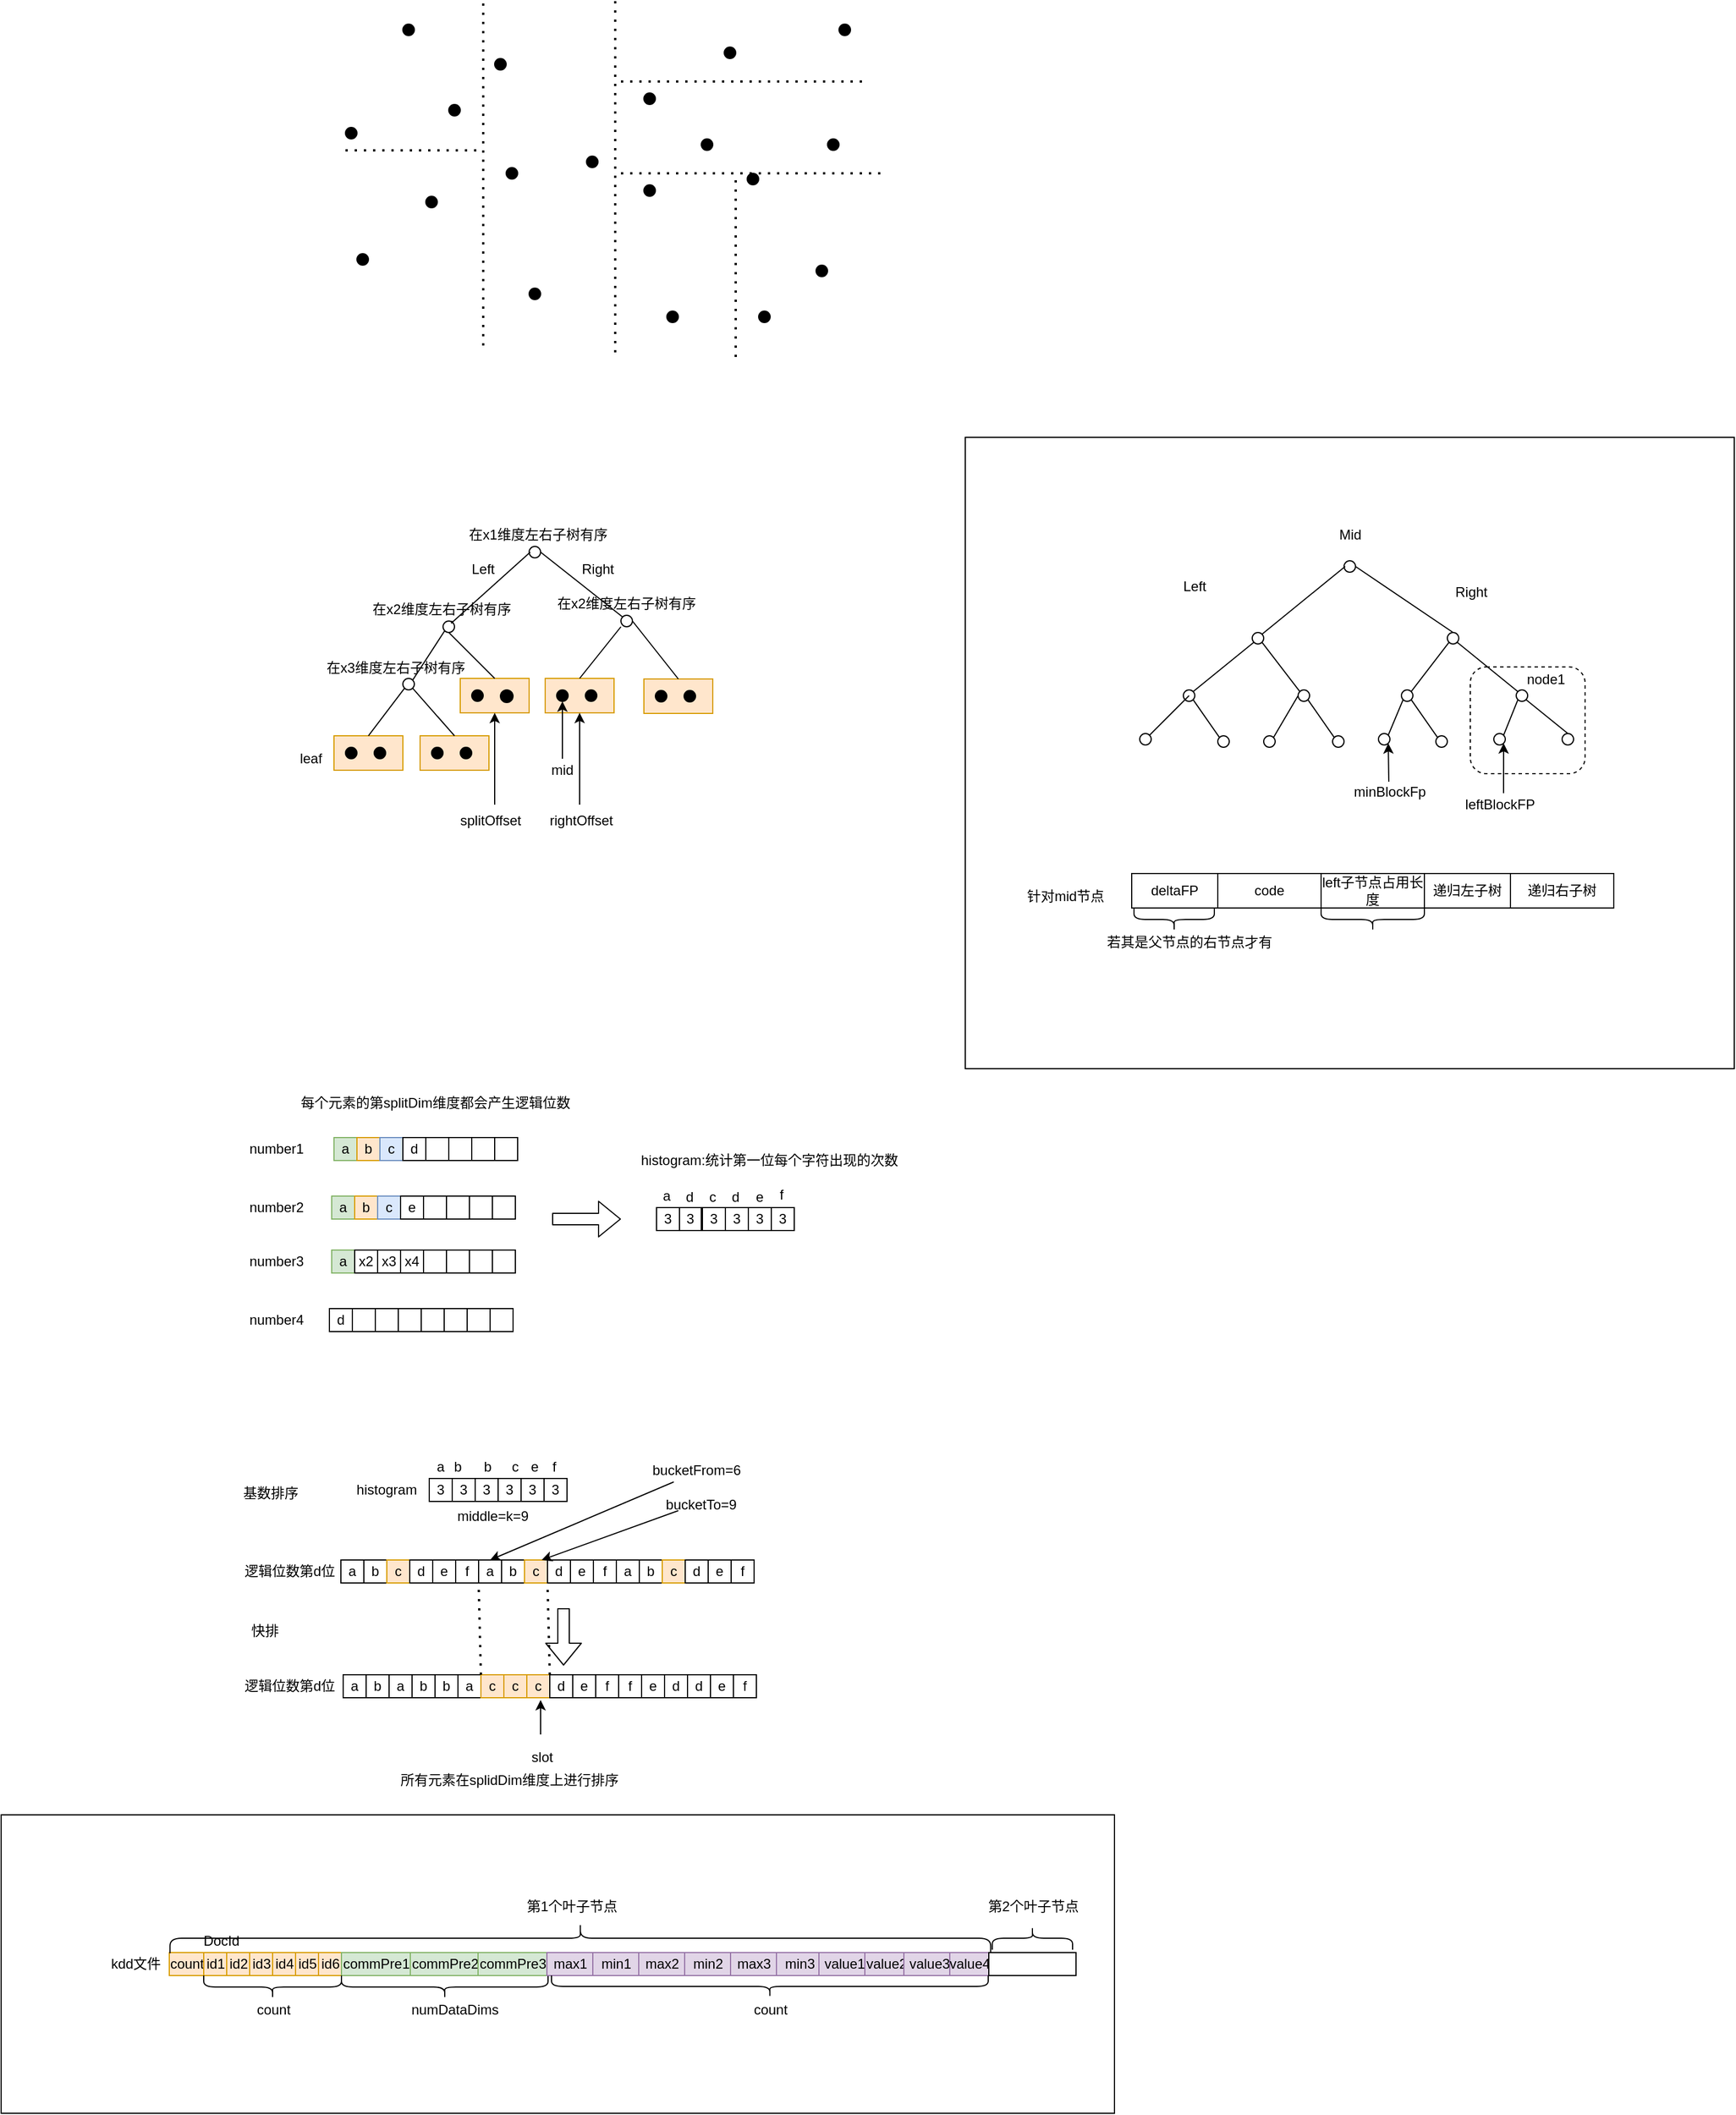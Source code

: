 <mxfile version="13.10.3" type="device"><diagram id="VypohXaedTG1ynFSm6VE" name="Page-1"><mxGraphModel dx="2089" dy="541" grid="1" gridSize="10" guides="1" tooltips="1" connect="1" arrows="1" fold="1" page="1" pageScale="1" pageWidth="827" pageHeight="1169" math="0" shadow="0"><root><mxCell id="0"/><mxCell id="1" parent="0"/><mxCell id="YNtTdeydkdlrLQ33eUzj-1" value="" style="rounded=0;whiteSpace=wrap;html=1;" parent="1" vertex="1"><mxGeometry x="-60" y="1690" width="970" height="260" as="geometry"/></mxCell><mxCell id="Wce-HsMpuWqIC65AMV-a-3" value="" style="rounded=0;whiteSpace=wrap;html=1;" parent="1" vertex="1"><mxGeometry x="780" y="490" width="670" height="550" as="geometry"/></mxCell><mxCell id="pILMn3wtPXAfyrmLzbm4-84" value="" style="rounded=1;whiteSpace=wrap;html=1;strokeColor=#000000;fillColor=#FFFFFF;dashed=1;" parent="1" vertex="1"><mxGeometry x="1220" y="690" width="100" height="93" as="geometry"/></mxCell><mxCell id="PQ_mabj3DYmHOh71k7b3-3" value="" style="ellipse;whiteSpace=wrap;html=1;aspect=fixed;fillColor=#000000;" parent="1" vertex="1"><mxGeometry x="240" y="220" width="10" height="10" as="geometry"/></mxCell><mxCell id="PQ_mabj3DYmHOh71k7b3-5" value="" style="ellipse;whiteSpace=wrap;html=1;aspect=fixed;fillColor=#000000;" parent="1" vertex="1"><mxGeometry x="290" y="130" width="10" height="10" as="geometry"/></mxCell><mxCell id="PQ_mabj3DYmHOh71k7b3-6" value="" style="ellipse;whiteSpace=wrap;html=1;aspect=fixed;fillColor=#000000;" parent="1" vertex="1"><mxGeometry x="310" y="280" width="10" height="10" as="geometry"/></mxCell><mxCell id="PQ_mabj3DYmHOh71k7b3-7" value="" style="ellipse;whiteSpace=wrap;html=1;aspect=fixed;fillColor=#000000;" parent="1" vertex="1"><mxGeometry x="500" y="190" width="10" height="10" as="geometry"/></mxCell><mxCell id="PQ_mabj3DYmHOh71k7b3-8" value="" style="ellipse;whiteSpace=wrap;html=1;aspect=fixed;fillColor=#000000;" parent="1" vertex="1"><mxGeometry x="380" y="255" width="10" height="10" as="geometry"/></mxCell><mxCell id="PQ_mabj3DYmHOh71k7b3-9" value="" style="ellipse;whiteSpace=wrap;html=1;aspect=fixed;fillColor=#000000;" parent="1" vertex="1"><mxGeometry x="400" y="360" width="10" height="10" as="geometry"/></mxCell><mxCell id="PQ_mabj3DYmHOh71k7b3-10" value="" style="ellipse;whiteSpace=wrap;html=1;aspect=fixed;fillColor=#000000;" parent="1" vertex="1"><mxGeometry x="250" y="330" width="10" height="10" as="geometry"/></mxCell><mxCell id="PQ_mabj3DYmHOh71k7b3-11" value="" style="ellipse;whiteSpace=wrap;html=1;aspect=fixed;fillColor=#000000;" parent="1" vertex="1"><mxGeometry x="370" y="160" width="10" height="10" as="geometry"/></mxCell><mxCell id="PQ_mabj3DYmHOh71k7b3-12" value="" style="ellipse;whiteSpace=wrap;html=1;aspect=fixed;fillColor=#000000;" parent="1" vertex="1"><mxGeometry x="500" y="270" width="10" height="10" as="geometry"/></mxCell><mxCell id="PQ_mabj3DYmHOh71k7b3-13" value="" style="ellipse;whiteSpace=wrap;html=1;aspect=fixed;fillColor=#000000;" parent="1" vertex="1"><mxGeometry x="660" y="230" width="10" height="10" as="geometry"/></mxCell><mxCell id="PQ_mabj3DYmHOh71k7b3-14" value="" style="ellipse;whiteSpace=wrap;html=1;aspect=fixed;fillColor=#000000;" parent="1" vertex="1"><mxGeometry x="570" y="150" width="10" height="10" as="geometry"/></mxCell><mxCell id="PQ_mabj3DYmHOh71k7b3-15" value="" style="ellipse;whiteSpace=wrap;html=1;aspect=fixed;fillColor=#000000;" parent="1" vertex="1"><mxGeometry x="670" y="130" width="10" height="10" as="geometry"/></mxCell><mxCell id="PQ_mabj3DYmHOh71k7b3-16" value="" style="ellipse;whiteSpace=wrap;html=1;aspect=fixed;fillColor=#000000;" parent="1" vertex="1"><mxGeometry x="330" y="200" width="10" height="10" as="geometry"/></mxCell><mxCell id="PQ_mabj3DYmHOh71k7b3-17" value="" style="ellipse;whiteSpace=wrap;html=1;aspect=fixed;fillColor=#000000;" parent="1" vertex="1"><mxGeometry x="450" y="245" width="10" height="10" as="geometry"/></mxCell><mxCell id="PQ_mabj3DYmHOh71k7b3-18" value="" style="ellipse;whiteSpace=wrap;html=1;aspect=fixed;fillColor=#000000;" parent="1" vertex="1"><mxGeometry x="550" y="230" width="10" height="10" as="geometry"/></mxCell><mxCell id="PQ_mabj3DYmHOh71k7b3-19" value="" style="ellipse;whiteSpace=wrap;html=1;aspect=fixed;fillColor=#000000;" parent="1" vertex="1"><mxGeometry x="600" y="380" width="10" height="10" as="geometry"/></mxCell><mxCell id="PQ_mabj3DYmHOh71k7b3-20" value="" style="ellipse;whiteSpace=wrap;html=1;aspect=fixed;fillColor=#000000;" parent="1" vertex="1"><mxGeometry x="520" y="380" width="10" height="10" as="geometry"/></mxCell><mxCell id="PQ_mabj3DYmHOh71k7b3-21" value="" style="ellipse;whiteSpace=wrap;html=1;aspect=fixed;fillColor=#000000;" parent="1" vertex="1"><mxGeometry x="650" y="340" width="10" height="10" as="geometry"/></mxCell><mxCell id="PQ_mabj3DYmHOh71k7b3-22" value="" style="ellipse;whiteSpace=wrap;html=1;aspect=fixed;fillColor=#000000;" parent="1" vertex="1"><mxGeometry x="590" y="260" width="10" height="10" as="geometry"/></mxCell><mxCell id="PQ_mabj3DYmHOh71k7b3-23" value="" style="endArrow=none;dashed=1;html=1;dashPattern=1 3;strokeWidth=2;" parent="1" edge="1"><mxGeometry width="50" height="50" relative="1" as="geometry"><mxPoint x="475" y="110" as="sourcePoint"/><mxPoint x="475" y="420" as="targetPoint"/></mxGeometry></mxCell><mxCell id="PQ_mabj3DYmHOh71k7b3-24" value="" style="endArrow=none;dashed=1;html=1;dashPattern=1 3;strokeWidth=2;" parent="1" edge="1"><mxGeometry width="50" height="50" relative="1" as="geometry"><mxPoint x="480" y="260" as="sourcePoint"/><mxPoint x="710" y="260" as="targetPoint"/></mxGeometry></mxCell><mxCell id="PQ_mabj3DYmHOh71k7b3-25" value="" style="endArrow=none;dashed=1;html=1;dashPattern=1 3;strokeWidth=2;" parent="1" edge="1"><mxGeometry width="50" height="50" relative="1" as="geometry"><mxPoint x="360" y="410" as="sourcePoint"/><mxPoint x="360" y="110" as="targetPoint"/></mxGeometry></mxCell><mxCell id="PQ_mabj3DYmHOh71k7b3-26" value="" style="endArrow=none;dashed=1;html=1;dashPattern=1 3;strokeWidth=2;" parent="1" edge="1"><mxGeometry width="50" height="50" relative="1" as="geometry"><mxPoint x="240" y="240" as="sourcePoint"/><mxPoint x="360" y="240" as="targetPoint"/></mxGeometry></mxCell><mxCell id="PQ_mabj3DYmHOh71k7b3-27" value="" style="endArrow=none;dashed=1;html=1;dashPattern=1 3;strokeWidth=2;" parent="1" edge="1"><mxGeometry width="50" height="50" relative="1" as="geometry"><mxPoint x="580" y="420" as="sourcePoint"/><mxPoint x="580" y="260" as="targetPoint"/></mxGeometry></mxCell><mxCell id="PQ_mabj3DYmHOh71k7b3-28" value="" style="endArrow=none;dashed=1;html=1;dashPattern=1 3;strokeWidth=2;" parent="1" edge="1"><mxGeometry width="50" height="50" relative="1" as="geometry"><mxPoint x="480" y="180" as="sourcePoint"/><mxPoint x="690" y="180" as="targetPoint"/></mxGeometry></mxCell><mxCell id="w9L71tYeWY-buXnY_Fdk-3" value="" style="rounded=0;whiteSpace=wrap;html=1;fillColor=#ffe6cc;strokeColor=#d79b00;" parent="1" vertex="1"><mxGeometry x="230" y="750" width="60" height="30" as="geometry"/></mxCell><mxCell id="w9L71tYeWY-buXnY_Fdk-4" value="" style="ellipse;whiteSpace=wrap;html=1;aspect=fixed;fillColor=#000000;" parent="1" vertex="1"><mxGeometry x="265" y="760" width="10" height="10" as="geometry"/></mxCell><mxCell id="w9L71tYeWY-buXnY_Fdk-5" value="" style="ellipse;whiteSpace=wrap;html=1;aspect=fixed;fillColor=#000000;" parent="1" vertex="1"><mxGeometry x="240" y="760" width="10" height="10" as="geometry"/></mxCell><mxCell id="w9L71tYeWY-buXnY_Fdk-9" value="" style="rounded=0;whiteSpace=wrap;html=1;fillColor=#ffe6cc;strokeColor=#d79b00;" parent="1" vertex="1"><mxGeometry x="305" y="750" width="60" height="30" as="geometry"/></mxCell><mxCell id="w9L71tYeWY-buXnY_Fdk-10" value="" style="ellipse;whiteSpace=wrap;html=1;aspect=fixed;fillColor=#000000;" parent="1" vertex="1"><mxGeometry x="340" y="760" width="10" height="10" as="geometry"/></mxCell><mxCell id="w9L71tYeWY-buXnY_Fdk-11" value="" style="ellipse;whiteSpace=wrap;html=1;aspect=fixed;fillColor=#000000;" parent="1" vertex="1"><mxGeometry x="315" y="760" width="10" height="10" as="geometry"/></mxCell><mxCell id="w9L71tYeWY-buXnY_Fdk-12" value="" style="ellipse;whiteSpace=wrap;html=1;aspect=fixed;" parent="1" vertex="1"><mxGeometry x="290" y="700" width="10" height="10" as="geometry"/></mxCell><mxCell id="w9L71tYeWY-buXnY_Fdk-15" value="" style="ellipse;whiteSpace=wrap;html=1;aspect=fixed;" parent="1" vertex="1"><mxGeometry x="325" y="650" width="10" height="10" as="geometry"/></mxCell><mxCell id="w9L71tYeWY-buXnY_Fdk-16" value="" style="ellipse;whiteSpace=wrap;html=1;aspect=fixed;" parent="1" vertex="1"><mxGeometry x="400" y="585" width="10" height="10" as="geometry"/></mxCell><mxCell id="w9L71tYeWY-buXnY_Fdk-17" value="" style="rounded=0;whiteSpace=wrap;html=1;fillColor=#ffe6cc;strokeColor=#d79b00;" parent="1" vertex="1"><mxGeometry x="340" y="700" width="60" height="30" as="geometry"/></mxCell><mxCell id="w9L71tYeWY-buXnY_Fdk-18" value="" style="ellipse;whiteSpace=wrap;html=1;aspect=fixed;fillColor=#000000;" parent="1" vertex="1"><mxGeometry x="375" y="710" width="11" height="11" as="geometry"/></mxCell><mxCell id="w9L71tYeWY-buXnY_Fdk-19" value="" style="ellipse;whiteSpace=wrap;html=1;aspect=fixed;fillColor=#000000;" parent="1" vertex="1"><mxGeometry x="350" y="710" width="10" height="10" as="geometry"/></mxCell><mxCell id="w9L71tYeWY-buXnY_Fdk-20" value="" style="endArrow=none;html=1;exitX=0.5;exitY=0;exitDx=0;exitDy=0;entryX=0;entryY=1;entryDx=0;entryDy=0;" parent="1" source="w9L71tYeWY-buXnY_Fdk-3" target="w9L71tYeWY-buXnY_Fdk-12" edge="1"><mxGeometry width="50" height="50" relative="1" as="geometry"><mxPoint x="320" y="610" as="sourcePoint"/><mxPoint x="370" y="560" as="targetPoint"/></mxGeometry></mxCell><mxCell id="w9L71tYeWY-buXnY_Fdk-21" value="" style="endArrow=none;html=1;entryX=1;entryY=1;entryDx=0;entryDy=0;exitX=0.5;exitY=0;exitDx=0;exitDy=0;" parent="1" source="w9L71tYeWY-buXnY_Fdk-9" target="w9L71tYeWY-buXnY_Fdk-12" edge="1"><mxGeometry width="50" height="50" relative="1" as="geometry"><mxPoint x="330" y="740" as="sourcePoint"/><mxPoint x="240" y="570" as="targetPoint"/></mxGeometry></mxCell><mxCell id="w9L71tYeWY-buXnY_Fdk-22" value="" style="endArrow=none;html=1;exitX=1;exitY=0;exitDx=0;exitDy=0;entryX=0;entryY=1;entryDx=0;entryDy=0;" parent="1" source="w9L71tYeWY-buXnY_Fdk-12" target="w9L71tYeWY-buXnY_Fdk-15" edge="1"><mxGeometry width="50" height="50" relative="1" as="geometry"><mxPoint x="330" y="620" as="sourcePoint"/><mxPoint x="380" y="570" as="targetPoint"/></mxGeometry></mxCell><mxCell id="w9L71tYeWY-buXnY_Fdk-23" value="" style="endArrow=none;html=1;exitX=0.561;exitY=1.1;exitDx=0;exitDy=0;exitPerimeter=0;" parent="1" source="t1svm3WqZJ0FaSTMVvFp-180" edge="1"><mxGeometry width="50" height="50" relative="1" as="geometry"><mxPoint x="480" y="720" as="sourcePoint"/><mxPoint x="401" y="590" as="targetPoint"/></mxGeometry></mxCell><mxCell id="w9L71tYeWY-buXnY_Fdk-24" value="" style="endArrow=none;html=1;exitX=0.5;exitY=0;exitDx=0;exitDy=0;entryX=0.5;entryY=1;entryDx=0;entryDy=0;" parent="1" source="w9L71tYeWY-buXnY_Fdk-17" target="w9L71tYeWY-buXnY_Fdk-15" edge="1"><mxGeometry width="50" height="50" relative="1" as="geometry"><mxPoint x="510" y="710" as="sourcePoint"/><mxPoint x="560" y="660" as="targetPoint"/></mxGeometry></mxCell><mxCell id="w9L71tYeWY-buXnY_Fdk-25" value="" style="endArrow=classic;html=1;entryX=0.5;entryY=1;entryDx=0;entryDy=0;" parent="1" target="t1svm3WqZJ0FaSTMVvFp-6" edge="1"><mxGeometry width="50" height="50" relative="1" as="geometry"><mxPoint x="429" y="770" as="sourcePoint"/><mxPoint x="406" y="770" as="targetPoint"/></mxGeometry></mxCell><mxCell id="w9L71tYeWY-buXnY_Fdk-26" value="mid" style="text;html=1;strokeColor=none;fillColor=none;align=center;verticalAlign=middle;whiteSpace=wrap;rounded=0;" parent="1" vertex="1"><mxGeometry x="409" y="770" width="40" height="20" as="geometry"/></mxCell><mxCell id="w9L71tYeWY-buXnY_Fdk-27" value="Left" style="text;html=1;strokeColor=none;fillColor=none;align=center;verticalAlign=middle;whiteSpace=wrap;rounded=0;" parent="1" vertex="1"><mxGeometry x="340" y="595" width="40" height="20" as="geometry"/></mxCell><mxCell id="w9L71tYeWY-buXnY_Fdk-28" value="Right" style="text;html=1;strokeColor=none;fillColor=none;align=center;verticalAlign=middle;whiteSpace=wrap;rounded=0;" parent="1" vertex="1"><mxGeometry x="440" y="595" width="40" height="20" as="geometry"/></mxCell><mxCell id="w9L71tYeWY-buXnY_Fdk-29" value="leaf" style="text;html=1;strokeColor=none;fillColor=none;align=center;verticalAlign=middle;whiteSpace=wrap;rounded=0;" parent="1" vertex="1"><mxGeometry x="190" y="760" width="40" height="20" as="geometry"/></mxCell><mxCell id="t1svm3WqZJ0FaSTMVvFp-3" value="" style="ellipse;whiteSpace=wrap;html=1;aspect=fixed;" parent="1" vertex="1"><mxGeometry x="480" y="645" width="10" height="10" as="geometry"/></mxCell><mxCell id="t1svm3WqZJ0FaSTMVvFp-4" value="" style="rounded=0;whiteSpace=wrap;html=1;fillColor=#ffe6cc;strokeColor=#d79b00;" parent="1" vertex="1"><mxGeometry x="414" y="700" width="60" height="30" as="geometry"/></mxCell><mxCell id="t1svm3WqZJ0FaSTMVvFp-5" value="" style="ellipse;whiteSpace=wrap;html=1;aspect=fixed;fillColor=#000000;" parent="1" vertex="1"><mxGeometry x="449" y="710" width="10" height="10" as="geometry"/></mxCell><mxCell id="t1svm3WqZJ0FaSTMVvFp-6" value="" style="ellipse;whiteSpace=wrap;html=1;aspect=fixed;fillColor=#000000;" parent="1" vertex="1"><mxGeometry x="424" y="710" width="10" height="10" as="geometry"/></mxCell><mxCell id="t1svm3WqZJ0FaSTMVvFp-7" value="" style="rounded=0;whiteSpace=wrap;html=1;fillColor=#ffe6cc;strokeColor=#d79b00;" parent="1" vertex="1"><mxGeometry x="500" y="700.5" width="60" height="30" as="geometry"/></mxCell><mxCell id="t1svm3WqZJ0FaSTMVvFp-8" value="" style="ellipse;whiteSpace=wrap;html=1;aspect=fixed;fillColor=#000000;" parent="1" vertex="1"><mxGeometry x="535" y="710.5" width="10" height="10" as="geometry"/></mxCell><mxCell id="t1svm3WqZJ0FaSTMVvFp-9" value="" style="ellipse;whiteSpace=wrap;html=1;aspect=fixed;fillColor=#000000;" parent="1" vertex="1"><mxGeometry x="510" y="710.5" width="10" height="10" as="geometry"/></mxCell><mxCell id="t1svm3WqZJ0FaSTMVvFp-10" value="" style="endArrow=none;html=1;exitX=0;exitY=0;exitDx=0;exitDy=0;" parent="1" source="t1svm3WqZJ0FaSTMVvFp-3" edge="1"><mxGeometry width="50" height="50" relative="1" as="geometry"><mxPoint x="343.536" y="661.464" as="sourcePoint"/><mxPoint x="410" y="590" as="targetPoint"/></mxGeometry></mxCell><mxCell id="t1svm3WqZJ0FaSTMVvFp-11" value="" style="endArrow=none;html=1;exitX=0.5;exitY=0;exitDx=0;exitDy=0;" parent="1" source="t1svm3WqZJ0FaSTMVvFp-4" edge="1"><mxGeometry width="50" height="50" relative="1" as="geometry"><mxPoint x="450" y="690" as="sourcePoint"/><mxPoint x="480" y="655" as="targetPoint"/></mxGeometry></mxCell><mxCell id="t1svm3WqZJ0FaSTMVvFp-13" value="" style="endArrow=none;html=1;exitX=0.5;exitY=0;exitDx=0;exitDy=0;entryX=1;entryY=0.5;entryDx=0;entryDy=0;" parent="1" source="t1svm3WqZJ0FaSTMVvFp-7" target="t1svm3WqZJ0FaSTMVvFp-3" edge="1"><mxGeometry width="50" height="50" relative="1" as="geometry"><mxPoint x="454" y="710" as="sourcePoint"/><mxPoint x="490" y="665" as="targetPoint"/></mxGeometry></mxCell><mxCell id="t1svm3WqZJ0FaSTMVvFp-19" value="a" style="rounded=0;whiteSpace=wrap;html=1;fillColor=#d5e8d4;strokeColor=#82b366;" parent="1" vertex="1"><mxGeometry x="230" y="1100" width="20" height="20" as="geometry"/></mxCell><mxCell id="t1svm3WqZJ0FaSTMVvFp-20" value="b" style="rounded=0;whiteSpace=wrap;html=1;fillColor=#ffe6cc;strokeColor=#d79b00;" parent="1" vertex="1"><mxGeometry x="250" y="1100" width="20" height="20" as="geometry"/></mxCell><mxCell id="t1svm3WqZJ0FaSTMVvFp-21" value="c" style="rounded=0;whiteSpace=wrap;html=1;fillColor=#dae8fc;strokeColor=#6c8ebf;" parent="1" vertex="1"><mxGeometry x="270" y="1100" width="20" height="20" as="geometry"/></mxCell><mxCell id="t1svm3WqZJ0FaSTMVvFp-22" value="" style="rounded=0;whiteSpace=wrap;html=1;" parent="1" vertex="1"><mxGeometry x="310" y="1100" width="20" height="20" as="geometry"/></mxCell><mxCell id="t1svm3WqZJ0FaSTMVvFp-23" value="d" style="rounded=0;whiteSpace=wrap;html=1;" parent="1" vertex="1"><mxGeometry x="290" y="1100" width="20" height="20" as="geometry"/></mxCell><mxCell id="t1svm3WqZJ0FaSTMVvFp-25" value="" style="rounded=0;whiteSpace=wrap;html=1;" parent="1" vertex="1"><mxGeometry x="330" y="1100" width="20" height="20" as="geometry"/></mxCell><mxCell id="t1svm3WqZJ0FaSTMVvFp-26" value="" style="rounded=0;whiteSpace=wrap;html=1;" parent="1" vertex="1"><mxGeometry x="350" y="1100" width="20" height="20" as="geometry"/></mxCell><mxCell id="t1svm3WqZJ0FaSTMVvFp-27" value="" style="rounded=0;whiteSpace=wrap;html=1;" parent="1" vertex="1"><mxGeometry x="370" y="1100" width="20" height="20" as="geometry"/></mxCell><mxCell id="t1svm3WqZJ0FaSTMVvFp-36" value="a" style="rounded=0;whiteSpace=wrap;html=1;fillColor=#d5e8d4;strokeColor=#82b366;" parent="1" vertex="1"><mxGeometry x="228" y="1151" width="20" height="20" as="geometry"/></mxCell><mxCell id="t1svm3WqZJ0FaSTMVvFp-37" value="b" style="rounded=0;whiteSpace=wrap;html=1;fillColor=#ffe6cc;strokeColor=#d79b00;" parent="1" vertex="1"><mxGeometry x="248" y="1151" width="20" height="20" as="geometry"/></mxCell><mxCell id="t1svm3WqZJ0FaSTMVvFp-38" value="c" style="rounded=0;whiteSpace=wrap;html=1;fillColor=#dae8fc;strokeColor=#6c8ebf;" parent="1" vertex="1"><mxGeometry x="268" y="1151" width="20" height="20" as="geometry"/></mxCell><mxCell id="t1svm3WqZJ0FaSTMVvFp-39" value="" style="rounded=0;whiteSpace=wrap;html=1;" parent="1" vertex="1"><mxGeometry x="308" y="1151" width="20" height="20" as="geometry"/></mxCell><mxCell id="t1svm3WqZJ0FaSTMVvFp-40" value="e" style="rounded=0;whiteSpace=wrap;html=1;" parent="1" vertex="1"><mxGeometry x="288" y="1151" width="20" height="20" as="geometry"/></mxCell><mxCell id="t1svm3WqZJ0FaSTMVvFp-41" value="" style="rounded=0;whiteSpace=wrap;html=1;" parent="1" vertex="1"><mxGeometry x="328" y="1151" width="20" height="20" as="geometry"/></mxCell><mxCell id="t1svm3WqZJ0FaSTMVvFp-42" value="" style="rounded=0;whiteSpace=wrap;html=1;" parent="1" vertex="1"><mxGeometry x="348" y="1151" width="20" height="20" as="geometry"/></mxCell><mxCell id="t1svm3WqZJ0FaSTMVvFp-43" value="" style="rounded=0;whiteSpace=wrap;html=1;" parent="1" vertex="1"><mxGeometry x="368" y="1151" width="20" height="20" as="geometry"/></mxCell><mxCell id="t1svm3WqZJ0FaSTMVvFp-44" value="a" style="rounded=0;whiteSpace=wrap;html=1;fillColor=#d5e8d4;strokeColor=#82b366;" parent="1" vertex="1"><mxGeometry x="228" y="1198" width="20" height="20" as="geometry"/></mxCell><mxCell id="t1svm3WqZJ0FaSTMVvFp-45" value="x2" style="rounded=0;whiteSpace=wrap;html=1;" parent="1" vertex="1"><mxGeometry x="248" y="1198" width="20" height="20" as="geometry"/></mxCell><mxCell id="t1svm3WqZJ0FaSTMVvFp-46" value="x3" style="rounded=0;whiteSpace=wrap;html=1;" parent="1" vertex="1"><mxGeometry x="268" y="1198" width="20" height="20" as="geometry"/></mxCell><mxCell id="t1svm3WqZJ0FaSTMVvFp-47" value="" style="rounded=0;whiteSpace=wrap;html=1;" parent="1" vertex="1"><mxGeometry x="308" y="1198" width="20" height="20" as="geometry"/></mxCell><mxCell id="t1svm3WqZJ0FaSTMVvFp-48" value="x4" style="rounded=0;whiteSpace=wrap;html=1;" parent="1" vertex="1"><mxGeometry x="288" y="1198" width="20" height="20" as="geometry"/></mxCell><mxCell id="t1svm3WqZJ0FaSTMVvFp-49" value="" style="rounded=0;whiteSpace=wrap;html=1;" parent="1" vertex="1"><mxGeometry x="328" y="1198" width="20" height="20" as="geometry"/></mxCell><mxCell id="t1svm3WqZJ0FaSTMVvFp-50" value="" style="rounded=0;whiteSpace=wrap;html=1;" parent="1" vertex="1"><mxGeometry x="348" y="1198" width="20" height="20" as="geometry"/></mxCell><mxCell id="t1svm3WqZJ0FaSTMVvFp-51" value="" style="rounded=0;whiteSpace=wrap;html=1;" parent="1" vertex="1"><mxGeometry x="368" y="1198" width="20" height="20" as="geometry"/></mxCell><mxCell id="t1svm3WqZJ0FaSTMVvFp-52" value="d" style="rounded=0;whiteSpace=wrap;html=1;" parent="1" vertex="1"><mxGeometry x="226" y="1249" width="20" height="20" as="geometry"/></mxCell><mxCell id="t1svm3WqZJ0FaSTMVvFp-53" value="" style="rounded=0;whiteSpace=wrap;html=1;" parent="1" vertex="1"><mxGeometry x="246" y="1249" width="20" height="20" as="geometry"/></mxCell><mxCell id="t1svm3WqZJ0FaSTMVvFp-54" value="" style="rounded=0;whiteSpace=wrap;html=1;" parent="1" vertex="1"><mxGeometry x="266" y="1249" width="20" height="20" as="geometry"/></mxCell><mxCell id="t1svm3WqZJ0FaSTMVvFp-55" value="" style="rounded=0;whiteSpace=wrap;html=1;" parent="1" vertex="1"><mxGeometry x="306" y="1249" width="20" height="20" as="geometry"/></mxCell><mxCell id="t1svm3WqZJ0FaSTMVvFp-56" value="" style="rounded=0;whiteSpace=wrap;html=1;" parent="1" vertex="1"><mxGeometry x="286" y="1249" width="20" height="20" as="geometry"/></mxCell><mxCell id="t1svm3WqZJ0FaSTMVvFp-57" value="" style="rounded=0;whiteSpace=wrap;html=1;" parent="1" vertex="1"><mxGeometry x="326" y="1249" width="20" height="20" as="geometry"/></mxCell><mxCell id="t1svm3WqZJ0FaSTMVvFp-58" value="" style="rounded=0;whiteSpace=wrap;html=1;" parent="1" vertex="1"><mxGeometry x="346" y="1249" width="20" height="20" as="geometry"/></mxCell><mxCell id="t1svm3WqZJ0FaSTMVvFp-59" value="" style="rounded=0;whiteSpace=wrap;html=1;" parent="1" vertex="1"><mxGeometry x="366" y="1249" width="20" height="20" as="geometry"/></mxCell><mxCell id="t1svm3WqZJ0FaSTMVvFp-60" value="number1" style="text;html=1;strokeColor=none;fillColor=none;align=center;verticalAlign=middle;whiteSpace=wrap;rounded=0;" parent="1" vertex="1"><mxGeometry x="160" y="1100" width="40" height="20" as="geometry"/></mxCell><mxCell id="t1svm3WqZJ0FaSTMVvFp-61" value="每个元素的第splitDim维度都会产生逻辑位数" style="text;html=1;align=center;verticalAlign=middle;resizable=0;points=[];autosize=1;" parent="1" vertex="1"><mxGeometry x="193" y="1060" width="250" height="20" as="geometry"/></mxCell><mxCell id="t1svm3WqZJ0FaSTMVvFp-62" value="number2" style="text;html=1;strokeColor=none;fillColor=none;align=center;verticalAlign=middle;whiteSpace=wrap;rounded=0;" parent="1" vertex="1"><mxGeometry x="160" y="1151" width="40" height="20" as="geometry"/></mxCell><mxCell id="t1svm3WqZJ0FaSTMVvFp-63" value="number3" style="text;html=1;strokeColor=none;fillColor=none;align=center;verticalAlign=middle;whiteSpace=wrap;rounded=0;" parent="1" vertex="1"><mxGeometry x="160" y="1198" width="40" height="20" as="geometry"/></mxCell><mxCell id="t1svm3WqZJ0FaSTMVvFp-64" value="number4" style="text;html=1;strokeColor=none;fillColor=none;align=center;verticalAlign=middle;whiteSpace=wrap;rounded=0;" parent="1" vertex="1"><mxGeometry x="160" y="1249" width="40" height="20" as="geometry"/></mxCell><mxCell id="t1svm3WqZJ0FaSTMVvFp-68" value="" style="shape=flexArrow;endArrow=classic;html=1;" parent="1" edge="1"><mxGeometry width="50" height="50" relative="1" as="geometry"><mxPoint x="420" y="1171" as="sourcePoint"/><mxPoint x="480" y="1171" as="targetPoint"/></mxGeometry></mxCell><mxCell id="t1svm3WqZJ0FaSTMVvFp-77" value="3" style="rounded=0;whiteSpace=wrap;html=1;" parent="1" vertex="1"><mxGeometry x="511" y="1161" width="20" height="20" as="geometry"/></mxCell><mxCell id="t1svm3WqZJ0FaSTMVvFp-78" value="3" style="rounded=0;whiteSpace=wrap;html=1;" parent="1" vertex="1"><mxGeometry x="531" y="1161" width="19" height="20" as="geometry"/></mxCell><mxCell id="t1svm3WqZJ0FaSTMVvFp-79" value="3" style="rounded=0;whiteSpace=wrap;html=1;" parent="1" vertex="1"><mxGeometry x="551" y="1161" width="20" height="20" as="geometry"/></mxCell><mxCell id="t1svm3WqZJ0FaSTMVvFp-80" value="3" style="rounded=0;whiteSpace=wrap;html=1;" parent="1" vertex="1"><mxGeometry x="591" y="1161" width="20" height="20" as="geometry"/></mxCell><mxCell id="t1svm3WqZJ0FaSTMVvFp-81" value="3" style="rounded=0;whiteSpace=wrap;html=1;" parent="1" vertex="1"><mxGeometry x="571" y="1161" width="20" height="20" as="geometry"/></mxCell><mxCell id="t1svm3WqZJ0FaSTMVvFp-82" value="3" style="rounded=0;whiteSpace=wrap;html=1;" parent="1" vertex="1"><mxGeometry x="611" y="1161" width="20" height="20" as="geometry"/></mxCell><mxCell id="t1svm3WqZJ0FaSTMVvFp-91" value="histogram:统计第一位每个字符出现的次数" style="text;html=1;strokeColor=none;fillColor=none;align=center;verticalAlign=middle;whiteSpace=wrap;rounded=0;" parent="1" vertex="1"><mxGeometry x="490" y="1110" width="239" height="20" as="geometry"/></mxCell><mxCell id="t1svm3WqZJ0FaSTMVvFp-92" value="a" style="text;html=1;strokeColor=none;fillColor=none;align=center;verticalAlign=middle;whiteSpace=wrap;rounded=0;" parent="1" vertex="1"><mxGeometry x="500" y="1141" width="40" height="20" as="geometry"/></mxCell><mxCell id="t1svm3WqZJ0FaSTMVvFp-94" value="d" style="text;html=1;strokeColor=none;fillColor=none;align=center;verticalAlign=middle;whiteSpace=wrap;rounded=0;" parent="1" vertex="1"><mxGeometry x="520" y="1142" width="40" height="20" as="geometry"/></mxCell><mxCell id="t1svm3WqZJ0FaSTMVvFp-95" value="c" style="text;html=1;strokeColor=none;fillColor=none;align=center;verticalAlign=middle;whiteSpace=wrap;rounded=0;" parent="1" vertex="1"><mxGeometry x="540" y="1142" width="40" height="20" as="geometry"/></mxCell><mxCell id="t1svm3WqZJ0FaSTMVvFp-96" value="d" style="text;html=1;strokeColor=none;fillColor=none;align=center;verticalAlign=middle;whiteSpace=wrap;rounded=0;" parent="1" vertex="1"><mxGeometry x="560" y="1142" width="40" height="20" as="geometry"/></mxCell><mxCell id="t1svm3WqZJ0FaSTMVvFp-97" value="e" style="text;html=1;strokeColor=none;fillColor=none;align=center;verticalAlign=middle;whiteSpace=wrap;rounded=0;" parent="1" vertex="1"><mxGeometry x="581" y="1142" width="40" height="20" as="geometry"/></mxCell><mxCell id="t1svm3WqZJ0FaSTMVvFp-98" value="f" style="text;html=1;strokeColor=none;fillColor=none;align=center;verticalAlign=middle;whiteSpace=wrap;rounded=0;" parent="1" vertex="1"><mxGeometry x="600" y="1140" width="40" height="20" as="geometry"/></mxCell><mxCell id="t1svm3WqZJ0FaSTMVvFp-105" value="a" style="rounded=0;whiteSpace=wrap;html=1;" parent="1" vertex="1"><mxGeometry x="236" y="1468" width="20" height="20" as="geometry"/></mxCell><mxCell id="t1svm3WqZJ0FaSTMVvFp-106" value="b" style="rounded=0;whiteSpace=wrap;html=1;" parent="1" vertex="1"><mxGeometry x="256" y="1468" width="20" height="20" as="geometry"/></mxCell><mxCell id="t1svm3WqZJ0FaSTMVvFp-107" value="c" style="rounded=0;whiteSpace=wrap;html=1;fillColor=#ffe6cc;strokeColor=#d79b00;" parent="1" vertex="1"><mxGeometry x="276" y="1468" width="20" height="20" as="geometry"/></mxCell><mxCell id="t1svm3WqZJ0FaSTMVvFp-108" value="e" style="rounded=0;whiteSpace=wrap;html=1;" parent="1" vertex="1"><mxGeometry x="316" y="1468" width="20" height="20" as="geometry"/></mxCell><mxCell id="t1svm3WqZJ0FaSTMVvFp-109" value="d" style="rounded=0;whiteSpace=wrap;html=1;" parent="1" vertex="1"><mxGeometry x="296" y="1468" width="20" height="20" as="geometry"/></mxCell><mxCell id="t1svm3WqZJ0FaSTMVvFp-110" value="f" style="rounded=0;whiteSpace=wrap;html=1;" parent="1" vertex="1"><mxGeometry x="336" y="1468" width="20" height="20" as="geometry"/></mxCell><mxCell id="t1svm3WqZJ0FaSTMVvFp-111" value="a" style="rounded=0;whiteSpace=wrap;html=1;" parent="1" vertex="1"><mxGeometry x="356" y="1468" width="20" height="20" as="geometry"/></mxCell><mxCell id="t1svm3WqZJ0FaSTMVvFp-112" value="b" style="rounded=0;whiteSpace=wrap;html=1;" parent="1" vertex="1"><mxGeometry x="376" y="1468" width="20" height="20" as="geometry"/></mxCell><mxCell id="t1svm3WqZJ0FaSTMVvFp-113" value="c" style="rounded=0;whiteSpace=wrap;html=1;fillColor=#ffe6cc;strokeColor=#d79b00;" parent="1" vertex="1"><mxGeometry x="396" y="1468" width="20" height="20" as="geometry"/></mxCell><mxCell id="t1svm3WqZJ0FaSTMVvFp-118" value="d" style="rounded=0;whiteSpace=wrap;html=1;" parent="1" vertex="1"><mxGeometry x="416" y="1468" width="20" height="20" as="geometry"/></mxCell><mxCell id="t1svm3WqZJ0FaSTMVvFp-119" value="e" style="rounded=0;whiteSpace=wrap;html=1;" parent="1" vertex="1"><mxGeometry x="436" y="1468" width="20" height="20" as="geometry"/></mxCell><mxCell id="t1svm3WqZJ0FaSTMVvFp-120" value="f" style="rounded=0;whiteSpace=wrap;html=1;" parent="1" vertex="1"><mxGeometry x="456" y="1468" width="20" height="20" as="geometry"/></mxCell><mxCell id="t1svm3WqZJ0FaSTMVvFp-121" value="b" style="rounded=0;whiteSpace=wrap;html=1;" parent="1" vertex="1"><mxGeometry x="496" y="1468" width="20" height="20" as="geometry"/></mxCell><mxCell id="t1svm3WqZJ0FaSTMVvFp-122" value="a" style="rounded=0;whiteSpace=wrap;html=1;" parent="1" vertex="1"><mxGeometry x="476" y="1468" width="20" height="20" as="geometry"/></mxCell><mxCell id="t1svm3WqZJ0FaSTMVvFp-123" value="c" style="rounded=0;whiteSpace=wrap;html=1;fillColor=#ffe6cc;strokeColor=#d79b00;" parent="1" vertex="1"><mxGeometry x="516" y="1468" width="20" height="20" as="geometry"/></mxCell><mxCell id="t1svm3WqZJ0FaSTMVvFp-124" value="d" style="rounded=0;whiteSpace=wrap;html=1;" parent="1" vertex="1"><mxGeometry x="536" y="1468" width="20" height="20" as="geometry"/></mxCell><mxCell id="t1svm3WqZJ0FaSTMVvFp-125" value="e" style="rounded=0;whiteSpace=wrap;html=1;" parent="1" vertex="1"><mxGeometry x="556" y="1468" width="20" height="20" as="geometry"/></mxCell><mxCell id="t1svm3WqZJ0FaSTMVvFp-126" value="f" style="rounded=0;whiteSpace=wrap;html=1;" parent="1" vertex="1"><mxGeometry x="576" y="1468" width="20" height="20" as="geometry"/></mxCell><mxCell id="t1svm3WqZJ0FaSTMVvFp-127" value="3" style="rounded=0;whiteSpace=wrap;html=1;" parent="1" vertex="1"><mxGeometry x="313" y="1397" width="20" height="20" as="geometry"/></mxCell><mxCell id="t1svm3WqZJ0FaSTMVvFp-128" value="3" style="rounded=0;whiteSpace=wrap;html=1;" parent="1" vertex="1"><mxGeometry x="333" y="1397" width="20" height="20" as="geometry"/></mxCell><mxCell id="t1svm3WqZJ0FaSTMVvFp-129" value="3" style="rounded=0;whiteSpace=wrap;html=1;" parent="1" vertex="1"><mxGeometry x="353" y="1397" width="20" height="20" as="geometry"/></mxCell><mxCell id="t1svm3WqZJ0FaSTMVvFp-130" value="3" style="rounded=0;whiteSpace=wrap;html=1;" parent="1" vertex="1"><mxGeometry x="393" y="1397" width="20" height="20" as="geometry"/></mxCell><mxCell id="t1svm3WqZJ0FaSTMVvFp-131" value="3" style="rounded=0;whiteSpace=wrap;html=1;" parent="1" vertex="1"><mxGeometry x="373" y="1397" width="20" height="20" as="geometry"/></mxCell><mxCell id="t1svm3WqZJ0FaSTMVvFp-132" value="3" style="rounded=0;whiteSpace=wrap;html=1;" parent="1" vertex="1"><mxGeometry x="413" y="1397" width="20" height="20" as="geometry"/></mxCell><mxCell id="t1svm3WqZJ0FaSTMVvFp-133" value="a" style="text;html=1;strokeColor=none;fillColor=none;align=center;verticalAlign=middle;whiteSpace=wrap;rounded=0;" parent="1" vertex="1"><mxGeometry x="303" y="1377" width="40" height="20" as="geometry"/></mxCell><mxCell id="t1svm3WqZJ0FaSTMVvFp-134" value="b" style="text;html=1;strokeColor=none;fillColor=none;align=center;verticalAlign=middle;whiteSpace=wrap;rounded=0;" parent="1" vertex="1"><mxGeometry x="318" y="1377" width="40" height="20" as="geometry"/></mxCell><mxCell id="t1svm3WqZJ0FaSTMVvFp-136" value="b" style="text;html=1;strokeColor=none;fillColor=none;align=center;verticalAlign=middle;whiteSpace=wrap;rounded=0;" parent="1" vertex="1"><mxGeometry x="344" y="1377" width="40" height="20" as="geometry"/></mxCell><mxCell id="t1svm3WqZJ0FaSTMVvFp-137" value="c" style="text;html=1;strokeColor=none;fillColor=none;align=center;verticalAlign=middle;whiteSpace=wrap;rounded=0;" parent="1" vertex="1"><mxGeometry x="368" y="1377" width="40" height="20" as="geometry"/></mxCell><mxCell id="t1svm3WqZJ0FaSTMVvFp-138" value="e" style="text;html=1;strokeColor=none;fillColor=none;align=center;verticalAlign=middle;whiteSpace=wrap;rounded=0;" parent="1" vertex="1"><mxGeometry x="385" y="1377" width="40" height="20" as="geometry"/></mxCell><mxCell id="t1svm3WqZJ0FaSTMVvFp-139" value="f" style="text;html=1;strokeColor=none;fillColor=none;align=center;verticalAlign=middle;whiteSpace=wrap;rounded=0;" parent="1" vertex="1"><mxGeometry x="402" y="1377" width="40" height="20" as="geometry"/></mxCell><mxCell id="t1svm3WqZJ0FaSTMVvFp-144" value="bucketFrom=6" style="text;html=1;strokeColor=none;fillColor=none;align=center;verticalAlign=middle;whiteSpace=wrap;rounded=0;" parent="1" vertex="1"><mxGeometry x="526" y="1380" width="40" height="20" as="geometry"/></mxCell><mxCell id="t1svm3WqZJ0FaSTMVvFp-145" value="bucketTo=9" style="text;html=1;strokeColor=none;fillColor=none;align=center;verticalAlign=middle;whiteSpace=wrap;rounded=0;" parent="1" vertex="1"><mxGeometry x="530" y="1410" width="40" height="20" as="geometry"/></mxCell><mxCell id="t1svm3WqZJ0FaSTMVvFp-146" value="middle=k=9" style="text;html=1;align=center;verticalAlign=middle;resizable=0;points=[];autosize=1;" parent="1" vertex="1"><mxGeometry x="328" y="1420" width="80" height="20" as="geometry"/></mxCell><mxCell id="t1svm3WqZJ0FaSTMVvFp-147" value="" style="endArrow=classic;html=1;entryX=0.5;entryY=0;entryDx=0;entryDy=0;exitX=0;exitY=1;exitDx=0;exitDy=0;" parent="1" source="t1svm3WqZJ0FaSTMVvFp-144" target="t1svm3WqZJ0FaSTMVvFp-111" edge="1"><mxGeometry width="50" height="50" relative="1" as="geometry"><mxPoint x="90" y="1380" as="sourcePoint"/><mxPoint x="140" y="1330" as="targetPoint"/></mxGeometry></mxCell><mxCell id="t1svm3WqZJ0FaSTMVvFp-148" value="" style="endArrow=classic;html=1;exitX=0;exitY=0.75;exitDx=0;exitDy=0;entryX=0.75;entryY=0;entryDx=0;entryDy=0;" parent="1" source="t1svm3WqZJ0FaSTMVvFp-145" target="t1svm3WqZJ0FaSTMVvFp-113" edge="1"><mxGeometry width="50" height="50" relative="1" as="geometry"><mxPoint x="70" y="1530" as="sourcePoint"/><mxPoint x="120" y="1480" as="targetPoint"/></mxGeometry></mxCell><mxCell id="t1svm3WqZJ0FaSTMVvFp-149" value="" style="shape=flexArrow;endArrow=classic;html=1;" parent="1" edge="1"><mxGeometry width="50" height="50" relative="1" as="geometry"><mxPoint x="430" y="1510" as="sourcePoint"/><mxPoint x="430" y="1560" as="targetPoint"/></mxGeometry></mxCell><mxCell id="t1svm3WqZJ0FaSTMVvFp-150" value="a" style="rounded=0;whiteSpace=wrap;html=1;" parent="1" vertex="1"><mxGeometry x="238" y="1568" width="20" height="20" as="geometry"/></mxCell><mxCell id="t1svm3WqZJ0FaSTMVvFp-151" value="b" style="rounded=0;whiteSpace=wrap;html=1;" parent="1" vertex="1"><mxGeometry x="258" y="1568" width="20" height="20" as="geometry"/></mxCell><mxCell id="t1svm3WqZJ0FaSTMVvFp-152" value="a" style="rounded=0;whiteSpace=wrap;html=1;" parent="1" vertex="1"><mxGeometry x="278" y="1568" width="20" height="20" as="geometry"/></mxCell><mxCell id="t1svm3WqZJ0FaSTMVvFp-153" value="b" style="rounded=0;whiteSpace=wrap;html=1;" parent="1" vertex="1"><mxGeometry x="318" y="1568" width="20" height="20" as="geometry"/></mxCell><mxCell id="t1svm3WqZJ0FaSTMVvFp-154" value="b" style="rounded=0;whiteSpace=wrap;html=1;" parent="1" vertex="1"><mxGeometry x="298" y="1568" width="20" height="20" as="geometry"/></mxCell><mxCell id="t1svm3WqZJ0FaSTMVvFp-155" value="a" style="rounded=0;whiteSpace=wrap;html=1;" parent="1" vertex="1"><mxGeometry x="338" y="1568" width="20" height="20" as="geometry"/></mxCell><mxCell id="t1svm3WqZJ0FaSTMVvFp-156" value="c" style="rounded=0;whiteSpace=wrap;html=1;fillColor=#ffe6cc;strokeColor=#d79b00;" parent="1" vertex="1"><mxGeometry x="358" y="1568" width="20" height="20" as="geometry"/></mxCell><mxCell id="t1svm3WqZJ0FaSTMVvFp-157" value="c" style="rounded=0;whiteSpace=wrap;html=1;fillColor=#ffe6cc;strokeColor=#d79b00;" parent="1" vertex="1"><mxGeometry x="378" y="1568" width="20" height="20" as="geometry"/></mxCell><mxCell id="t1svm3WqZJ0FaSTMVvFp-158" value="c" style="rounded=0;whiteSpace=wrap;html=1;fillColor=#ffe6cc;strokeColor=#d79b00;" parent="1" vertex="1"><mxGeometry x="398" y="1568" width="20" height="20" as="geometry"/></mxCell><mxCell id="t1svm3WqZJ0FaSTMVvFp-159" value="d" style="rounded=0;whiteSpace=wrap;html=1;" parent="1" vertex="1"><mxGeometry x="418" y="1568" width="20" height="20" as="geometry"/></mxCell><mxCell id="t1svm3WqZJ0FaSTMVvFp-160" value="e" style="rounded=0;whiteSpace=wrap;html=1;" parent="1" vertex="1"><mxGeometry x="438" y="1568" width="20" height="20" as="geometry"/></mxCell><mxCell id="t1svm3WqZJ0FaSTMVvFp-161" value="f" style="rounded=0;whiteSpace=wrap;html=1;" parent="1" vertex="1"><mxGeometry x="458" y="1568" width="20" height="20" as="geometry"/></mxCell><mxCell id="t1svm3WqZJ0FaSTMVvFp-162" value="e" style="rounded=0;whiteSpace=wrap;html=1;" parent="1" vertex="1"><mxGeometry x="498" y="1568" width="20" height="20" as="geometry"/></mxCell><mxCell id="t1svm3WqZJ0FaSTMVvFp-163" value="f" style="rounded=0;whiteSpace=wrap;html=1;" parent="1" vertex="1"><mxGeometry x="478" y="1568" width="20" height="20" as="geometry"/></mxCell><mxCell id="t1svm3WqZJ0FaSTMVvFp-164" value="d" style="rounded=0;whiteSpace=wrap;html=1;" parent="1" vertex="1"><mxGeometry x="518" y="1568" width="20" height="20" as="geometry"/></mxCell><mxCell id="t1svm3WqZJ0FaSTMVvFp-165" value="d" style="rounded=0;whiteSpace=wrap;html=1;" parent="1" vertex="1"><mxGeometry x="538" y="1568" width="20" height="20" as="geometry"/></mxCell><mxCell id="t1svm3WqZJ0FaSTMVvFp-166" value="e" style="rounded=0;whiteSpace=wrap;html=1;" parent="1" vertex="1"><mxGeometry x="558" y="1568" width="20" height="20" as="geometry"/></mxCell><mxCell id="t1svm3WqZJ0FaSTMVvFp-167" value="f" style="rounded=0;whiteSpace=wrap;html=1;" parent="1" vertex="1"><mxGeometry x="578" y="1568" width="20" height="20" as="geometry"/></mxCell><mxCell id="t1svm3WqZJ0FaSTMVvFp-168" value="" style="endArrow=classic;html=1;" parent="1" edge="1"><mxGeometry width="50" height="50" relative="1" as="geometry"><mxPoint x="410" y="1620" as="sourcePoint"/><mxPoint x="410" y="1590" as="targetPoint"/></mxGeometry></mxCell><mxCell id="t1svm3WqZJ0FaSTMVvFp-169" value="slot" style="text;html=1;align=center;verticalAlign=middle;resizable=0;points=[];autosize=1;" parent="1" vertex="1"><mxGeometry x="396" y="1630" width="30" height="20" as="geometry"/></mxCell><mxCell id="t1svm3WqZJ0FaSTMVvFp-170" value="histogram" style="text;html=1;strokeColor=none;fillColor=none;align=center;verticalAlign=middle;whiteSpace=wrap;rounded=0;" parent="1" vertex="1"><mxGeometry x="248" y="1397" width="56" height="20" as="geometry"/></mxCell><mxCell id="t1svm3WqZJ0FaSTMVvFp-171" value="基数排序" style="text;html=1;strokeColor=none;fillColor=none;align=center;verticalAlign=middle;whiteSpace=wrap;rounded=0;" parent="1" vertex="1"><mxGeometry x="140" y="1400" width="70" height="20" as="geometry"/></mxCell><mxCell id="t1svm3WqZJ0FaSTMVvFp-172" value="快排" style="text;html=1;strokeColor=none;fillColor=none;align=center;verticalAlign=middle;whiteSpace=wrap;rounded=0;" parent="1" vertex="1"><mxGeometry x="150" y="1520" width="40" height="20" as="geometry"/></mxCell><mxCell id="t1svm3WqZJ0FaSTMVvFp-174" value="逻辑位数第d位" style="text;html=1;strokeColor=none;fillColor=none;align=center;verticalAlign=middle;whiteSpace=wrap;rounded=0;" parent="1" vertex="1"><mxGeometry x="150" y="1468" width="83" height="20" as="geometry"/></mxCell><mxCell id="t1svm3WqZJ0FaSTMVvFp-175" value="逻辑位数第d位" style="text;html=1;strokeColor=none;fillColor=none;align=center;verticalAlign=middle;whiteSpace=wrap;rounded=0;" parent="1" vertex="1"><mxGeometry x="150" y="1568" width="83" height="20" as="geometry"/></mxCell><mxCell id="t1svm3WqZJ0FaSTMVvFp-176" value="" style="endArrow=none;dashed=1;html=1;dashPattern=1 3;strokeWidth=2;exitX=0;exitY=0;exitDx=0;exitDy=0;entryX=0;entryY=1;entryDx=0;entryDy=0;" parent="1" source="t1svm3WqZJ0FaSTMVvFp-156" target="t1svm3WqZJ0FaSTMVvFp-111" edge="1"><mxGeometry width="50" height="50" relative="1" as="geometry"><mxPoint x="330" y="1350" as="sourcePoint"/><mxPoint x="380" y="1300" as="targetPoint"/></mxGeometry></mxCell><mxCell id="t1svm3WqZJ0FaSTMVvFp-177" value="" style="endArrow=none;dashed=1;html=1;dashPattern=1 3;strokeWidth=2;exitX=0;exitY=0;exitDx=0;exitDy=0;entryX=0;entryY=1;entryDx=0;entryDy=0;" parent="1" source="t1svm3WqZJ0FaSTMVvFp-159" target="t1svm3WqZJ0FaSTMVvFp-118" edge="1"><mxGeometry width="50" height="50" relative="1" as="geometry"><mxPoint x="530" y="1530" as="sourcePoint"/><mxPoint x="580" y="1480" as="targetPoint"/></mxGeometry></mxCell><mxCell id="t1svm3WqZJ0FaSTMVvFp-178" value="所有元素在splidDim维度上进行排序" style="text;html=1;strokeColor=none;fillColor=none;align=center;verticalAlign=middle;whiteSpace=wrap;rounded=0;" parent="1" vertex="1"><mxGeometry x="269" y="1650" width="228" height="20" as="geometry"/></mxCell><mxCell id="t1svm3WqZJ0FaSTMVvFp-179" value="在x1维度左右子树有序" style="text;html=1;strokeColor=none;fillColor=none;align=center;verticalAlign=middle;whiteSpace=wrap;rounded=0;" parent="1" vertex="1"><mxGeometry x="342" y="565" width="132" height="20" as="geometry"/></mxCell><mxCell id="t1svm3WqZJ0FaSTMVvFp-180" value="在x2维度左右子树有序" style="text;html=1;strokeColor=none;fillColor=none;align=center;verticalAlign=middle;whiteSpace=wrap;rounded=0;" parent="1" vertex="1"><mxGeometry x="258" y="630" width="132" height="20" as="geometry"/></mxCell><mxCell id="t1svm3WqZJ0FaSTMVvFp-181" value="" style="endArrow=none;html=1;exitX=1;exitY=0;exitDx=0;exitDy=0;" parent="1" source="w9L71tYeWY-buXnY_Fdk-15" target="t1svm3WqZJ0FaSTMVvFp-180" edge="1"><mxGeometry width="50" height="50" relative="1" as="geometry"><mxPoint x="333.536" y="651.464" as="sourcePoint"/><mxPoint x="401" y="590" as="targetPoint"/></mxGeometry></mxCell><mxCell id="t1svm3WqZJ0FaSTMVvFp-182" value="在x2维度左右子树有序" style="text;html=1;strokeColor=none;fillColor=none;align=center;verticalAlign=middle;whiteSpace=wrap;rounded=0;" parent="1" vertex="1"><mxGeometry x="419" y="625" width="132" height="20" as="geometry"/></mxCell><mxCell id="t1svm3WqZJ0FaSTMVvFp-183" value="在x3维度左右子树有序" style="text;html=1;strokeColor=none;fillColor=none;align=center;verticalAlign=middle;whiteSpace=wrap;rounded=0;" parent="1" vertex="1"><mxGeometry x="218" y="680.5" width="132" height="20" as="geometry"/></mxCell><mxCell id="t1svm3WqZJ0FaSTMVvFp-186" value="" style="edgeStyle=orthogonalEdgeStyle;rounded=0;orthogonalLoop=1;jettySize=auto;html=1;" parent="1" source="w9L71tYeWY-buXnY_Fdk-26" target="t1svm3WqZJ0FaSTMVvFp-6" edge="1"><mxGeometry relative="1" as="geometry"/></mxCell><mxCell id="t1svm3WqZJ0FaSTMVvFp-187" value="" style="endArrow=classic;html=1;entryX=0.5;entryY=1;entryDx=0;entryDy=0;" parent="1" target="t1svm3WqZJ0FaSTMVvFp-4" edge="1"><mxGeometry width="50" height="50" relative="1" as="geometry"><mxPoint x="444" y="810" as="sourcePoint"/><mxPoint x="550" y="630" as="targetPoint"/></mxGeometry></mxCell><mxCell id="t1svm3WqZJ0FaSTMVvFp-189" value="rightOffset" style="text;whiteSpace=wrap;html=1;" parent="1" vertex="1"><mxGeometry x="416" y="810" width="50" height="20" as="geometry"/></mxCell><mxCell id="t1svm3WqZJ0FaSTMVvFp-196" value="id3" style="rounded=0;whiteSpace=wrap;html=1;fillColor=#ffe6cc;strokeColor=#d79b00;" parent="1" vertex="1"><mxGeometry x="156.5" y="1810" width="20" height="20" as="geometry"/></mxCell><mxCell id="t1svm3WqZJ0FaSTMVvFp-197" value="id4" style="rounded=0;whiteSpace=wrap;html=1;fillColor=#ffe6cc;strokeColor=#d79b00;" parent="1" vertex="1"><mxGeometry x="176.5" y="1810" width="20" height="20" as="geometry"/></mxCell><mxCell id="t1svm3WqZJ0FaSTMVvFp-200" value="count" style="rounded=0;whiteSpace=wrap;html=1;fillColor=#ffe6cc;strokeColor=#d79b00;" parent="1" vertex="1"><mxGeometry x="86.5" y="1810" width="30" height="20" as="geometry"/></mxCell><mxCell id="t1svm3WqZJ0FaSTMVvFp-201" value="id1" style="rounded=0;whiteSpace=wrap;html=1;fillColor=#ffe6cc;strokeColor=#d79b00;" parent="1" vertex="1"><mxGeometry x="116.5" y="1810" width="20" height="20" as="geometry"/></mxCell><mxCell id="t1svm3WqZJ0FaSTMVvFp-202" value="id2" style="rounded=0;whiteSpace=wrap;html=1;fillColor=#ffe6cc;strokeColor=#d79b00;" parent="1" vertex="1"><mxGeometry x="136.5" y="1810" width="20" height="20" as="geometry"/></mxCell><mxCell id="t1svm3WqZJ0FaSTMVvFp-203" value="id5" style="rounded=0;whiteSpace=wrap;html=1;fillColor=#ffe6cc;strokeColor=#d79b00;" parent="1" vertex="1"><mxGeometry x="196.5" y="1810" width="20" height="20" as="geometry"/></mxCell><mxCell id="t1svm3WqZJ0FaSTMVvFp-204" value="id6" style="rounded=0;whiteSpace=wrap;html=1;fillColor=#ffe6cc;strokeColor=#d79b00;" parent="1" vertex="1"><mxGeometry x="216.5" y="1810" width="20" height="20" as="geometry"/></mxCell><mxCell id="t1svm3WqZJ0FaSTMVvFp-206" value="DocId" style="text;html=1;strokeColor=none;fillColor=none;align=center;verticalAlign=middle;whiteSpace=wrap;rounded=0;" parent="1" vertex="1"><mxGeometry x="116.5" y="1790" width="30" height="20" as="geometry"/></mxCell><mxCell id="t1svm3WqZJ0FaSTMVvFp-207" value="" style="shape=curlyBracket;whiteSpace=wrap;html=1;rounded=1;rotation=-90;" parent="1" vertex="1"><mxGeometry x="166.5" y="1780" width="20" height="120" as="geometry"/></mxCell><mxCell id="t1svm3WqZJ0FaSTMVvFp-209" value="count" style="text;html=1;align=center;verticalAlign=middle;resizable=0;points=[];autosize=1;" parent="1" vertex="1"><mxGeometry x="156.5" y="1850" width="40" height="20" as="geometry"/></mxCell><mxCell id="t1svm3WqZJ0FaSTMVvFp-210" value="commPre1" style="rounded=0;whiteSpace=wrap;html=1;fillColor=#d5e8d4;strokeColor=#82b366;" parent="1" vertex="1"><mxGeometry x="236.5" y="1810" width="60" height="20" as="geometry"/></mxCell><mxCell id="t1svm3WqZJ0FaSTMVvFp-223" value="commPre2" style="rounded=0;whiteSpace=wrap;html=1;fillColor=#d5e8d4;strokeColor=#82b366;" parent="1" vertex="1"><mxGeometry x="296.5" y="1810" width="60" height="20" as="geometry"/></mxCell><mxCell id="t1svm3WqZJ0FaSTMVvFp-224" value="commPre3" style="rounded=0;whiteSpace=wrap;html=1;fillColor=#d5e8d4;strokeColor=#82b366;" parent="1" vertex="1"><mxGeometry x="355.5" y="1810" width="60" height="20" as="geometry"/></mxCell><mxCell id="t1svm3WqZJ0FaSTMVvFp-225" value="" style="shape=curlyBracket;whiteSpace=wrap;html=1;rounded=1;rotation=-90;" parent="1" vertex="1"><mxGeometry x="316.5" y="1750" width="20" height="180" as="geometry"/></mxCell><mxCell id="t1svm3WqZJ0FaSTMVvFp-227" value="numDataDims" style="text;html=1;align=center;verticalAlign=middle;resizable=0;points=[];autosize=1;" parent="1" vertex="1"><mxGeometry x="289.5" y="1850" width="90" height="20" as="geometry"/></mxCell><mxCell id="t1svm3WqZJ0FaSTMVvFp-228" value="kdd文件" style="text;html=1;align=center;verticalAlign=middle;resizable=0;points=[];autosize=1;" parent="1" vertex="1"><mxGeometry x="26.5" y="1810" width="60" height="20" as="geometry"/></mxCell><mxCell id="t1svm3WqZJ0FaSTMVvFp-229" value="max1" style="rounded=0;whiteSpace=wrap;html=1;fillColor=#e1d5e7;strokeColor=#9673a6;" parent="1" vertex="1"><mxGeometry x="415.5" y="1810" width="40" height="20" as="geometry"/></mxCell><mxCell id="t1svm3WqZJ0FaSTMVvFp-231" value="min1" style="rounded=0;whiteSpace=wrap;html=1;fillColor=#e1d5e7;strokeColor=#9673a6;" parent="1" vertex="1"><mxGeometry x="455.5" y="1810" width="40" height="20" as="geometry"/></mxCell><mxCell id="t1svm3WqZJ0FaSTMVvFp-233" value="max2" style="rounded=0;whiteSpace=wrap;html=1;fillColor=#e1d5e7;strokeColor=#9673a6;" parent="1" vertex="1"><mxGeometry x="495.5" y="1810" width="40" height="20" as="geometry"/></mxCell><mxCell id="t1svm3WqZJ0FaSTMVvFp-234" value="min2" style="rounded=0;whiteSpace=wrap;html=1;fillColor=#e1d5e7;strokeColor=#9673a6;" parent="1" vertex="1"><mxGeometry x="535.5" y="1810" width="40" height="20" as="geometry"/></mxCell><mxCell id="t1svm3WqZJ0FaSTMVvFp-238" value="max3" style="rounded=0;whiteSpace=wrap;html=1;fillColor=#e1d5e7;strokeColor=#9673a6;" parent="1" vertex="1"><mxGeometry x="575.5" y="1810" width="40" height="20" as="geometry"/></mxCell><mxCell id="t1svm3WqZJ0FaSTMVvFp-239" value="min3" style="rounded=0;whiteSpace=wrap;html=1;fillColor=#e1d5e7;strokeColor=#9673a6;" parent="1" vertex="1"><mxGeometry x="615.5" y="1810" width="40" height="20" as="geometry"/></mxCell><mxCell id="t1svm3WqZJ0FaSTMVvFp-240" value="value1" style="rounded=0;whiteSpace=wrap;html=1;fillColor=#e1d5e7;strokeColor=#9673a6;" parent="1" vertex="1"><mxGeometry x="652.5" y="1810" width="44" height="20" as="geometry"/></mxCell><mxCell id="t1svm3WqZJ0FaSTMVvFp-241" value="value2" style="rounded=0;whiteSpace=wrap;html=1;fillColor=#e1d5e7;strokeColor=#9673a6;" parent="1" vertex="1"><mxGeometry x="692.5" y="1810" width="37" height="20" as="geometry"/></mxCell><mxCell id="t1svm3WqZJ0FaSTMVvFp-242" value="value3" style="rounded=0;whiteSpace=wrap;html=1;fillColor=#e1d5e7;strokeColor=#9673a6;" parent="1" vertex="1"><mxGeometry x="726.5" y="1810" width="44" height="20" as="geometry"/></mxCell><mxCell id="t1svm3WqZJ0FaSTMVvFp-243" value="value4" style="rounded=0;whiteSpace=wrap;html=1;fillColor=#e1d5e7;strokeColor=#9673a6;" parent="1" vertex="1"><mxGeometry x="766.5" y="1810" width="34" height="20" as="geometry"/></mxCell><mxCell id="t1svm3WqZJ0FaSTMVvFp-245" value="" style="shape=curlyBracket;whiteSpace=wrap;html=1;rounded=1;rotation=-90;" parent="1" vertex="1"><mxGeometry x="600.25" y="1649.25" width="19" height="380.5" as="geometry"/></mxCell><mxCell id="t1svm3WqZJ0FaSTMVvFp-246" value="count" style="text;html=1;align=center;verticalAlign=middle;resizable=0;points=[];autosize=1;" parent="1" vertex="1"><mxGeometry x="589.75" y="1850" width="40" height="20" as="geometry"/></mxCell><mxCell id="t1svm3WqZJ0FaSTMVvFp-247" value="" style="shape=curlyBracket;whiteSpace=wrap;html=1;rounded=1;rotation=90;" parent="1" vertex="1"><mxGeometry x="431.5" y="1440" width="26.25" height="715" as="geometry"/></mxCell><mxCell id="t1svm3WqZJ0FaSTMVvFp-248" value="第1个叶子节点" style="text;html=1;align=center;verticalAlign=middle;resizable=0;points=[];autosize=1;" parent="1" vertex="1"><mxGeometry x="391.5" y="1760" width="90" height="20" as="geometry"/></mxCell><mxCell id="t1svm3WqZJ0FaSTMVvFp-251" value="" style="rounded=0;whiteSpace=wrap;html=1;" parent="1" vertex="1"><mxGeometry x="800.5" y="1810" width="76" height="20" as="geometry"/></mxCell><mxCell id="t1svm3WqZJ0FaSTMVvFp-252" value="" style="shape=curlyBracket;whiteSpace=wrap;html=1;rounded=1;rotation=90;" parent="1" vertex="1"><mxGeometry x="828.5" y="1762.5" width="20" height="70" as="geometry"/></mxCell><mxCell id="t1svm3WqZJ0FaSTMVvFp-253" value="第2个叶子节点" style="text;html=1;align=center;verticalAlign=middle;resizable=0;points=[];autosize=1;" parent="1" vertex="1"><mxGeometry x="793.5" y="1760" width="90" height="20" as="geometry"/></mxCell><mxCell id="t1svm3WqZJ0FaSTMVvFp-257" value="" style="endArrow=classic;html=1;entryX=0.5;entryY=1;entryDx=0;entryDy=0;" parent="1" target="w9L71tYeWY-buXnY_Fdk-17" edge="1"><mxGeometry width="50" height="50" relative="1" as="geometry"><mxPoint x="370" y="810" as="sourcePoint"/><mxPoint x="454" y="740" as="targetPoint"/></mxGeometry></mxCell><mxCell id="t1svm3WqZJ0FaSTMVvFp-258" value="splitOffset" style="text;whiteSpace=wrap;html=1;" parent="1" vertex="1"><mxGeometry x="338" y="810" width="80" height="30" as="geometry"/></mxCell><mxCell id="pILMn3wtPXAfyrmLzbm4-9" value="" style="ellipse;whiteSpace=wrap;html=1;aspect=fixed;" parent="1" vertex="1"><mxGeometry x="1110" y="597.5" width="10" height="10" as="geometry"/></mxCell><mxCell id="pILMn3wtPXAfyrmLzbm4-16" value="" style="endArrow=none;html=1;exitX=1;exitY=0;exitDx=0;exitDy=0;" parent="1" source="pILMn3wtPXAfyrmLzbm4-48" edge="1"><mxGeometry width="50" height="50" relative="1" as="geometry"><mxPoint x="1050" y="660" as="sourcePoint"/><mxPoint x="1111" y="602.5" as="targetPoint"/></mxGeometry></mxCell><mxCell id="pILMn3wtPXAfyrmLzbm4-20" value="Left" style="text;html=1;strokeColor=none;fillColor=none;align=center;verticalAlign=middle;whiteSpace=wrap;rounded=0;" parent="1" vertex="1"><mxGeometry x="960" y="610" width="40" height="20" as="geometry"/></mxCell><mxCell id="pILMn3wtPXAfyrmLzbm4-21" value="Right" style="text;html=1;strokeColor=none;fillColor=none;align=center;verticalAlign=middle;whiteSpace=wrap;rounded=0;" parent="1" vertex="1"><mxGeometry x="1201" y="615" width="40" height="20" as="geometry"/></mxCell><mxCell id="pILMn3wtPXAfyrmLzbm4-30" value="" style="endArrow=none;html=1;exitX=0.5;exitY=0;exitDx=0;exitDy=0;" parent="1" source="pILMn3wtPXAfyrmLzbm4-47" edge="1"><mxGeometry width="50" height="50" relative="1" as="geometry"><mxPoint x="1180" y="650" as="sourcePoint"/><mxPoint x="1120" y="602.5" as="targetPoint"/></mxGeometry></mxCell><mxCell id="pILMn3wtPXAfyrmLzbm4-44" value="Mid" style="text;html=1;align=center;verticalAlign=middle;resizable=0;points=[];autosize=1;" parent="1" vertex="1"><mxGeometry x="1100" y="565" width="30" height="20" as="geometry"/></mxCell><mxCell id="pILMn3wtPXAfyrmLzbm4-45" value="" style="ellipse;whiteSpace=wrap;html=1;aspect=fixed;" parent="1" vertex="1"><mxGeometry x="970" y="710" width="10" height="10" as="geometry"/></mxCell><mxCell id="pILMn3wtPXAfyrmLzbm4-46" value="" style="ellipse;whiteSpace=wrap;html=1;aspect=fixed;" parent="1" vertex="1"><mxGeometry x="1070" y="710" width="10" height="10" as="geometry"/></mxCell><mxCell id="pILMn3wtPXAfyrmLzbm4-47" value="" style="ellipse;whiteSpace=wrap;html=1;aspect=fixed;" parent="1" vertex="1"><mxGeometry x="1200" y="660" width="10" height="10" as="geometry"/></mxCell><mxCell id="pILMn3wtPXAfyrmLzbm4-48" value="" style="ellipse;whiteSpace=wrap;html=1;aspect=fixed;" parent="1" vertex="1"><mxGeometry x="1030" y="660" width="10" height="10" as="geometry"/></mxCell><mxCell id="pILMn3wtPXAfyrmLzbm4-50" value="" style="ellipse;whiteSpace=wrap;html=1;aspect=fixed;" parent="1" vertex="1"><mxGeometry x="1160" y="710" width="10" height="10" as="geometry"/></mxCell><mxCell id="pILMn3wtPXAfyrmLzbm4-51" value="" style="ellipse;whiteSpace=wrap;html=1;aspect=fixed;" parent="1" vertex="1"><mxGeometry x="1260" y="710" width="10" height="10" as="geometry"/></mxCell><mxCell id="pILMn3wtPXAfyrmLzbm4-53" value="" style="endArrow=none;html=1;exitX=1;exitY=0;exitDx=0;exitDy=0;entryX=0;entryY=1;entryDx=0;entryDy=0;" parent="1" source="pILMn3wtPXAfyrmLzbm4-45" target="pILMn3wtPXAfyrmLzbm4-48" edge="1"><mxGeometry width="50" height="50" relative="1" as="geometry"><mxPoint x="1048.536" y="671.464" as="sourcePoint"/><mxPoint x="1121" y="612.5" as="targetPoint"/></mxGeometry></mxCell><mxCell id="pILMn3wtPXAfyrmLzbm4-54" value="" style="endArrow=none;html=1;exitX=0;exitY=0;exitDx=0;exitDy=0;entryX=1;entryY=1;entryDx=0;entryDy=0;" parent="1" source="pILMn3wtPXAfyrmLzbm4-46" target="pILMn3wtPXAfyrmLzbm4-48" edge="1"><mxGeometry width="50" height="50" relative="1" as="geometry"><mxPoint x="988.536" y="721.464" as="sourcePoint"/><mxPoint x="1041.464" y="678.536" as="targetPoint"/></mxGeometry></mxCell><mxCell id="pILMn3wtPXAfyrmLzbm4-55" value="" style="endArrow=none;html=1;exitX=0;exitY=0;exitDx=0;exitDy=0;entryX=1;entryY=1;entryDx=0;entryDy=0;" parent="1" source="pILMn3wtPXAfyrmLzbm4-51" target="pILMn3wtPXAfyrmLzbm4-47" edge="1"><mxGeometry width="50" height="50" relative="1" as="geometry"><mxPoint x="1081.464" y="721.464" as="sourcePoint"/><mxPoint x="1048.536" y="678.536" as="targetPoint"/></mxGeometry></mxCell><mxCell id="pILMn3wtPXAfyrmLzbm4-57" value="" style="ellipse;whiteSpace=wrap;html=1;aspect=fixed;" parent="1" vertex="1"><mxGeometry x="932" y="748" width="10" height="10" as="geometry"/></mxCell><mxCell id="pILMn3wtPXAfyrmLzbm4-58" value="" style="ellipse;whiteSpace=wrap;html=1;aspect=fixed;" parent="1" vertex="1"><mxGeometry x="1000" y="750" width="10" height="10" as="geometry"/></mxCell><mxCell id="pILMn3wtPXAfyrmLzbm4-59" value="" style="ellipse;whiteSpace=wrap;html=1;aspect=fixed;" parent="1" vertex="1"><mxGeometry x="1040" y="750" width="10" height="10" as="geometry"/></mxCell><mxCell id="pILMn3wtPXAfyrmLzbm4-61" value="" style="ellipse;whiteSpace=wrap;html=1;aspect=fixed;" parent="1" vertex="1"><mxGeometry x="1100" y="750" width="10" height="10" as="geometry"/></mxCell><mxCell id="pILMn3wtPXAfyrmLzbm4-62" value="" style="ellipse;whiteSpace=wrap;html=1;aspect=fixed;" parent="1" vertex="1"><mxGeometry x="1140" y="748" width="10" height="10" as="geometry"/></mxCell><mxCell id="pILMn3wtPXAfyrmLzbm4-63" value="" style="ellipse;whiteSpace=wrap;html=1;aspect=fixed;" parent="1" vertex="1"><mxGeometry x="1190" y="750" width="10" height="10" as="geometry"/></mxCell><mxCell id="pILMn3wtPXAfyrmLzbm4-64" value="" style="ellipse;whiteSpace=wrap;html=1;aspect=fixed;" parent="1" vertex="1"><mxGeometry x="1240.5" y="748" width="10" height="10" as="geometry"/></mxCell><mxCell id="pILMn3wtPXAfyrmLzbm4-65" value="" style="ellipse;whiteSpace=wrap;html=1;aspect=fixed;" parent="1" vertex="1"><mxGeometry x="1300" y="748" width="10" height="10" as="geometry"/></mxCell><mxCell id="pILMn3wtPXAfyrmLzbm4-66" value="" style="endArrow=none;html=1;exitX=0;exitY=0;exitDx=0;exitDy=0;entryX=1;entryY=1;entryDx=0;entryDy=0;" parent="1" source="pILMn3wtPXAfyrmLzbm4-58" target="pILMn3wtPXAfyrmLzbm4-45" edge="1"><mxGeometry width="50" height="50" relative="1" as="geometry"><mxPoint x="988.536" y="721.464" as="sourcePoint"/><mxPoint x="1041.464" y="678.536" as="targetPoint"/></mxGeometry></mxCell><mxCell id="pILMn3wtPXAfyrmLzbm4-67" value="" style="endArrow=none;html=1;exitX=0;exitY=0;exitDx=0;exitDy=0;entryX=1;entryY=1;entryDx=0;entryDy=0;" parent="1" source="pILMn3wtPXAfyrmLzbm4-63" target="pILMn3wtPXAfyrmLzbm4-50" edge="1"><mxGeometry width="50" height="50" relative="1" as="geometry"><mxPoint x="998.536" y="731.464" as="sourcePoint"/><mxPoint x="1051.464" y="688.536" as="targetPoint"/></mxGeometry></mxCell><mxCell id="pILMn3wtPXAfyrmLzbm4-68" value="" style="endArrow=none;html=1;exitX=1;exitY=0;exitDx=0;exitDy=0;entryX=0;entryY=1;entryDx=0;entryDy=0;" parent="1" source="pILMn3wtPXAfyrmLzbm4-62" target="pILMn3wtPXAfyrmLzbm4-50" edge="1"><mxGeometry width="50" height="50" relative="1" as="geometry"><mxPoint x="1008.536" y="741.464" as="sourcePoint"/><mxPoint x="1061.464" y="698.536" as="targetPoint"/></mxGeometry></mxCell><mxCell id="pILMn3wtPXAfyrmLzbm4-69" value="" style="endArrow=none;html=1;exitX=1;exitY=0;exitDx=0;exitDy=0;entryX=0;entryY=1;entryDx=0;entryDy=0;" parent="1" source="pILMn3wtPXAfyrmLzbm4-64" target="pILMn3wtPXAfyrmLzbm4-51" edge="1"><mxGeometry width="50" height="50" relative="1" as="geometry"><mxPoint x="1018.536" y="751.464" as="sourcePoint"/><mxPoint x="1071.464" y="708.536" as="targetPoint"/></mxGeometry></mxCell><mxCell id="pILMn3wtPXAfyrmLzbm4-70" value="" style="endArrow=none;html=1;exitX=1;exitY=1;exitDx=0;exitDy=0;entryX=0.5;entryY=0;entryDx=0;entryDy=0;" parent="1" source="pILMn3wtPXAfyrmLzbm4-51" target="pILMn3wtPXAfyrmLzbm4-65" edge="1"><mxGeometry width="50" height="50" relative="1" as="geometry"><mxPoint x="1028.536" y="761.464" as="sourcePoint"/><mxPoint x="1081.464" y="718.536" as="targetPoint"/></mxGeometry></mxCell><mxCell id="pILMn3wtPXAfyrmLzbm4-72" value="" style="endArrow=none;html=1;exitX=1;exitY=0;exitDx=0;exitDy=0;entryX=0;entryY=0.5;entryDx=0;entryDy=0;" parent="1" source="pILMn3wtPXAfyrmLzbm4-59" target="pILMn3wtPXAfyrmLzbm4-46" edge="1"><mxGeometry width="50" height="50" relative="1" as="geometry"><mxPoint x="998.536" y="731.464" as="sourcePoint"/><mxPoint x="1051.464" y="688.536" as="targetPoint"/></mxGeometry></mxCell><mxCell id="pILMn3wtPXAfyrmLzbm4-73" value="" style="endArrow=none;html=1;exitX=0;exitY=0;exitDx=0;exitDy=0;entryX=1;entryY=1;entryDx=0;entryDy=0;" parent="1" source="pILMn3wtPXAfyrmLzbm4-61" target="pILMn3wtPXAfyrmLzbm4-46" edge="1"><mxGeometry width="50" height="50" relative="1" as="geometry"><mxPoint x="1008.536" y="741.464" as="sourcePoint"/><mxPoint x="1061.464" y="698.536" as="targetPoint"/></mxGeometry></mxCell><mxCell id="pILMn3wtPXAfyrmLzbm4-74" value="" style="endArrow=none;html=1;exitX=1;exitY=0;exitDx=0;exitDy=0;" parent="1" source="pILMn3wtPXAfyrmLzbm4-57" edge="1"><mxGeometry width="50" height="50" relative="1" as="geometry"><mxPoint x="998.536" y="731.464" as="sourcePoint"/><mxPoint x="975" y="715" as="targetPoint"/></mxGeometry></mxCell><mxCell id="pILMn3wtPXAfyrmLzbm4-85" value="" style="endArrow=none;html=1;exitX=1;exitY=0;exitDx=0;exitDy=0;entryX=0;entryY=1;entryDx=0;entryDy=0;" parent="1" source="pILMn3wtPXAfyrmLzbm4-50" target="pILMn3wtPXAfyrmLzbm4-47" edge="1"><mxGeometry width="50" height="50" relative="1" as="geometry"><mxPoint x="1168.536" y="711.464" as="sourcePoint"/><mxPoint x="1210" y="670" as="targetPoint"/></mxGeometry></mxCell><mxCell id="pILMn3wtPXAfyrmLzbm4-87" value="" style="endArrow=classic;html=1;entryX=1;entryY=1;entryDx=0;entryDy=0;" parent="1" target="pILMn3wtPXAfyrmLzbm4-64" edge="1"><mxGeometry width="50" height="50" relative="1" as="geometry"><mxPoint x="1249" y="800" as="sourcePoint"/><mxPoint x="937" y="758" as="targetPoint"/></mxGeometry></mxCell><mxCell id="pILMn3wtPXAfyrmLzbm4-88" value="" style="endArrow=classic;html=1;entryX=1;entryY=1;entryDx=0;entryDy=0;" parent="1" target="pILMn3wtPXAfyrmLzbm4-62" edge="1"><mxGeometry width="50" height="50" relative="1" as="geometry"><mxPoint x="1149" y="790" as="sourcePoint"/><mxPoint x="947" y="768" as="targetPoint"/></mxGeometry></mxCell><mxCell id="pILMn3wtPXAfyrmLzbm4-89" value="leftBlockFP" style="text;html=1;strokeColor=none;fillColor=none;align=center;verticalAlign=middle;whiteSpace=wrap;rounded=0;dashed=1;" parent="1" vertex="1"><mxGeometry x="1225.5" y="800" width="40" height="20" as="geometry"/></mxCell><mxCell id="pILMn3wtPXAfyrmLzbm4-90" value="minBlockFp" style="text;html=1;strokeColor=none;fillColor=none;align=center;verticalAlign=middle;whiteSpace=wrap;rounded=0;dashed=1;" parent="1" vertex="1"><mxGeometry x="1130" y="789" width="40" height="20" as="geometry"/></mxCell><mxCell id="pILMn3wtPXAfyrmLzbm4-92" value="deltaFP" style="rounded=0;whiteSpace=wrap;html=1;strokeColor=#000000;fillColor=#FFFFFF;" parent="1" vertex="1"><mxGeometry x="925" y="870" width="75" height="30" as="geometry"/></mxCell><mxCell id="pILMn3wtPXAfyrmLzbm4-93" value="code" style="rounded=0;whiteSpace=wrap;html=1;strokeColor=#000000;fillColor=#FFFFFF;" parent="1" vertex="1"><mxGeometry x="1000" y="870" width="90" height="30" as="geometry"/></mxCell><mxCell id="pILMn3wtPXAfyrmLzbm4-94" value="针对mid节点" style="text;html=1;align=center;verticalAlign=middle;resizable=0;points=[];autosize=1;" parent="1" vertex="1"><mxGeometry x="827" y="880" width="80" height="20" as="geometry"/></mxCell><mxCell id="pILMn3wtPXAfyrmLzbm4-95" value="left子节点占用长度" style="rounded=0;whiteSpace=wrap;html=1;strokeColor=#000000;fillColor=#FFFFFF;" parent="1" vertex="1"><mxGeometry x="1090" y="870" width="90" height="30" as="geometry"/></mxCell><mxCell id="pILMn3wtPXAfyrmLzbm4-96" value="递归左子树" style="rounded=0;whiteSpace=wrap;html=1;strokeColor=#000000;fillColor=#FFFFFF;" parent="1" vertex="1"><mxGeometry x="1180" y="870" width="75" height="30" as="geometry"/></mxCell><mxCell id="pILMn3wtPXAfyrmLzbm4-98" value="递归右子树" style="rounded=0;whiteSpace=wrap;html=1;strokeColor=#000000;fillColor=#FFFFFF;" parent="1" vertex="1"><mxGeometry x="1255" y="870" width="90" height="30" as="geometry"/></mxCell><mxCell id="pILMn3wtPXAfyrmLzbm4-100" value="" style="shape=curlyBracket;whiteSpace=wrap;html=1;rounded=1;strokeColor=#000000;fillColor=#FFFFFF;rotation=-90;" parent="1" vertex="1"><mxGeometry x="952" y="875" width="20" height="70" as="geometry"/></mxCell><mxCell id="pILMn3wtPXAfyrmLzbm4-101" value="" style="shape=curlyBracket;whiteSpace=wrap;html=1;rounded=1;strokeColor=#000000;fillColor=#FFFFFF;rotation=-90;" parent="1" vertex="1"><mxGeometry x="1125" y="865" width="20" height="90" as="geometry"/></mxCell><mxCell id="Wce-HsMpuWqIC65AMV-a-1" value="若其是父节点的右节点才有" style="text;html=1;strokeColor=none;fillColor=none;align=center;verticalAlign=middle;whiteSpace=wrap;rounded=0;" parent="1" vertex="1"><mxGeometry x="892.5" y="920" width="165" height="20" as="geometry"/></mxCell><mxCell id="Wce-HsMpuWqIC65AMV-a-2" value="node1" style="text;html=1;strokeColor=none;fillColor=none;align=center;verticalAlign=middle;whiteSpace=wrap;rounded=0;dashed=1;" parent="1" vertex="1"><mxGeometry x="1265.5" y="690.5" width="40" height="20" as="geometry"/></mxCell></root></mxGraphModel></diagram></mxfile>